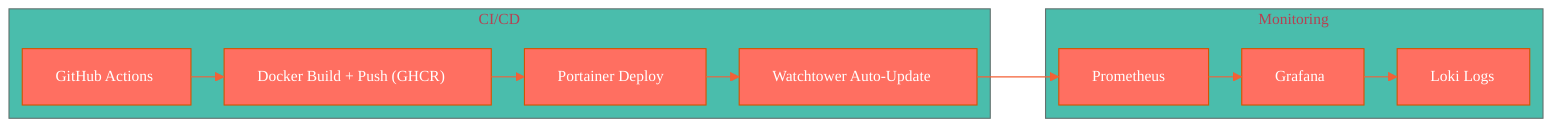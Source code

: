 %%{init: {
  "theme": "base",
  "themeVariables": {
    "primaryColor": "#FF6F61",
    "primaryTextColor": "#FFFFFF",
    "primaryBorderColor": "#D35400",
    "secondaryColor": "#FFE66D",
    "secondaryTextColor": "#23303B",
    "tertiaryColor": "#4ABDAC",
    "edgeLabelBackground": "#FCE38A",
    "fontFamily": "Poppins, sans-serif",
    "fontSize": "14px",
    "lineColor": "#F46036",
    "background": "#FFFFFF"
  },
  "flowchart": {
    "defaultRenderer": "elk",
    "htmlLabels": true,
    "curve": "basis"
  }
}}%%

graph LR
  subgraph "CI/CD"
    A["GitHub Actions"]
    B["Docker Build + Push (GHCR)"]
    C["Portainer Deploy"]
    D["Watchtower Auto-Update"]
  end
  subgraph "Monitoring"
    E["Prometheus"]
    F["Grafana"]
    G["Loki Logs"]
  end
  A --> B --> C --> D
  D --> E --> F --> G